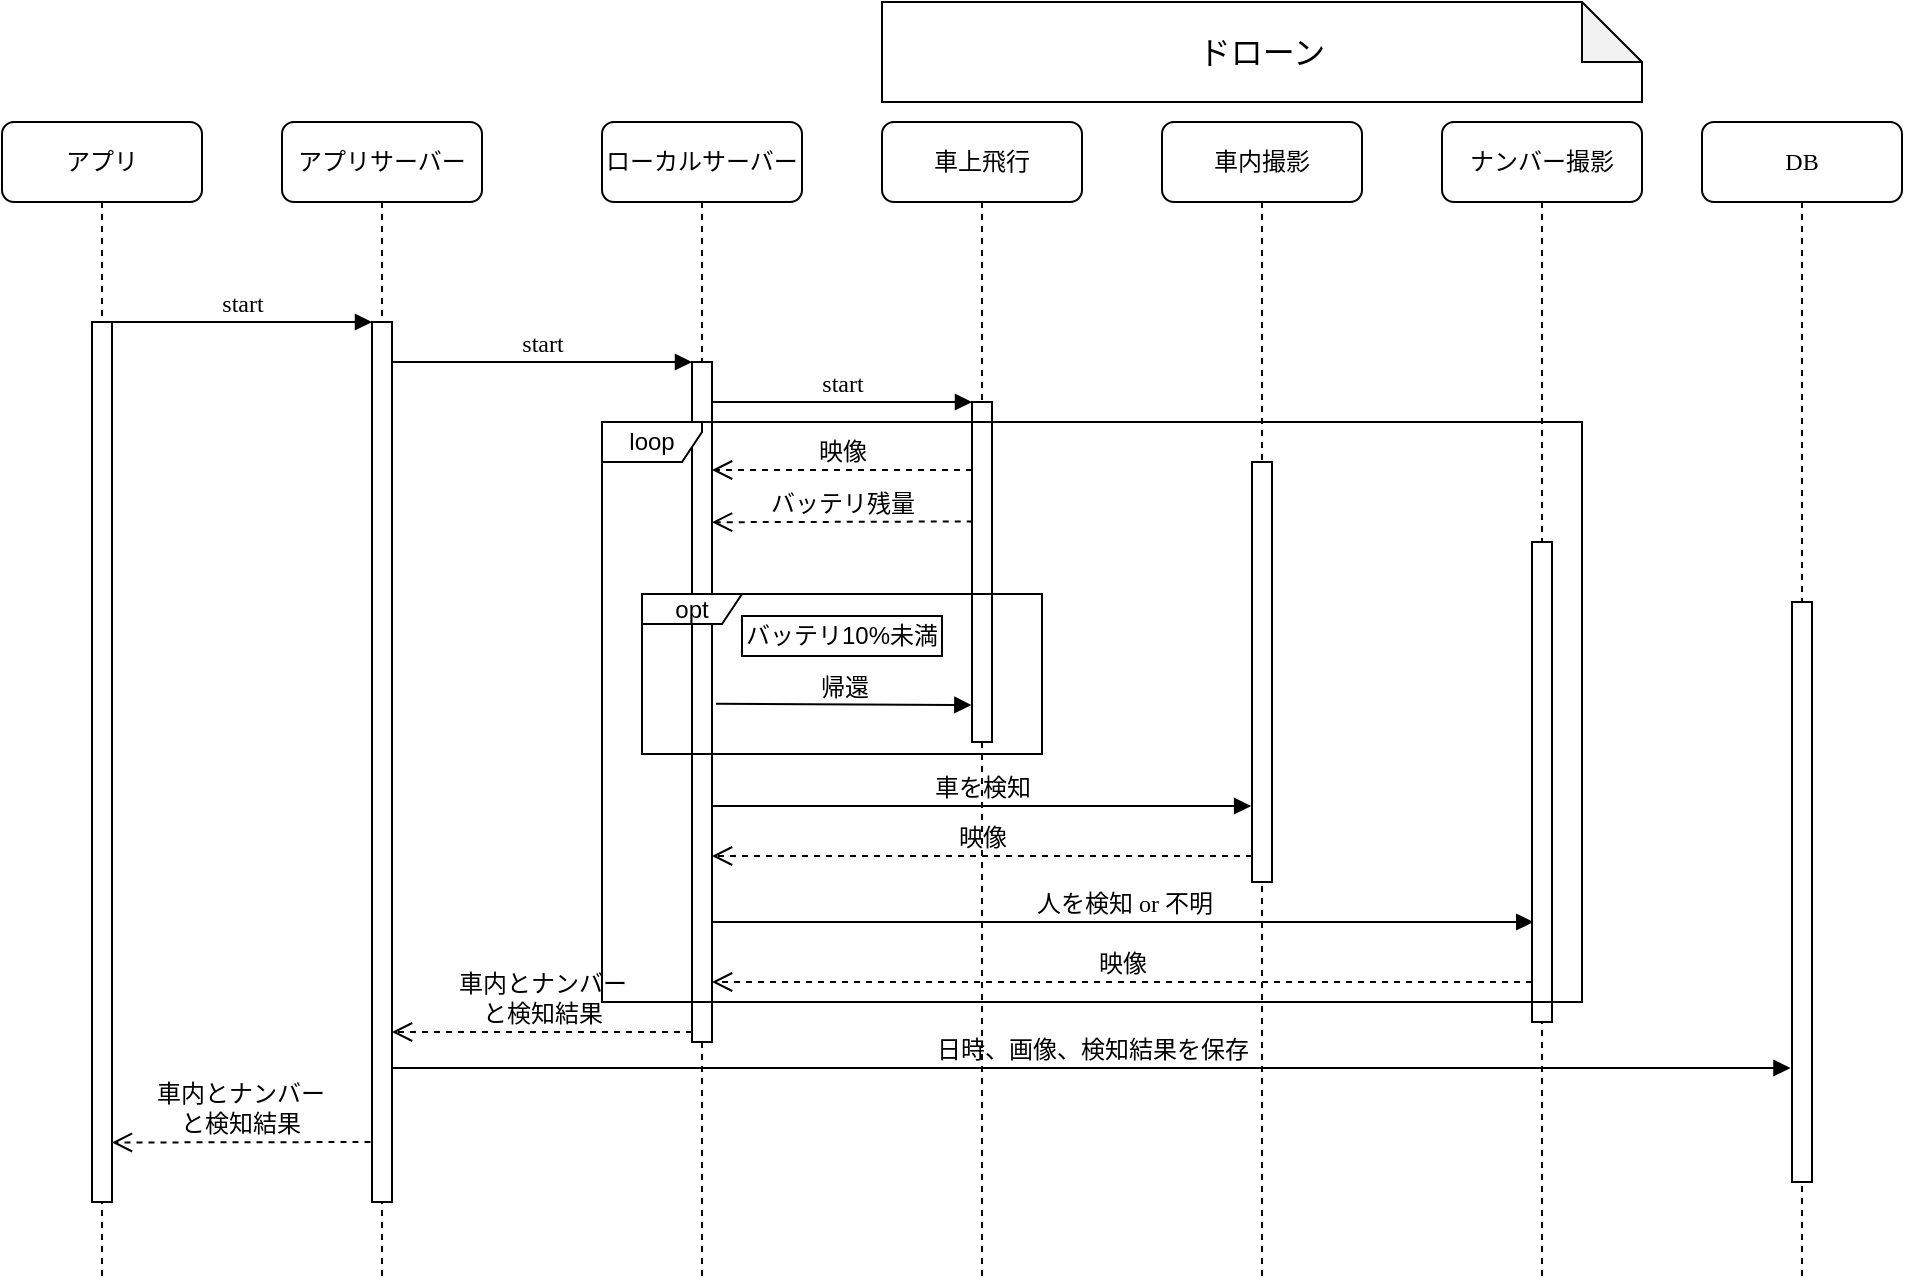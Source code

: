 <mxfile version="21.5.1" type="device">
  <diagram name="Page-1" id="13e1069c-82ec-6db2-03f1-153e76fe0fe0">
    <mxGraphModel dx="1121" dy="738" grid="1" gridSize="10" guides="1" tooltips="1" connect="1" arrows="1" fold="1" page="1" pageScale="1" pageWidth="1100" pageHeight="850" background="none" math="0" shadow="0">
      <root>
        <mxCell id="0" />
        <mxCell id="1" parent="0" />
        <mxCell id="7baba1c4bc27f4b0-4" value="車上飛行" style="shape=umlLifeline;perimeter=lifelinePerimeter;whiteSpace=wrap;html=1;container=1;collapsible=0;recursiveResize=0;outlineConnect=0;rounded=1;shadow=0;comic=0;labelBackgroundColor=none;strokeWidth=1;fontFamily=Verdana;fontSize=12;align=center;" parent="1" vertex="1">
          <mxGeometry x="540" y="80" width="100" height="580" as="geometry" />
        </mxCell>
        <mxCell id="0mvDijD8YFxSyGauLNuo-1" value="バッテリ残量" style="html=1;verticalAlign=bottom;endArrow=open;dashed=1;endSize=8;exitX=0;exitY=0.95;labelBackgroundColor=none;fontFamily=Verdana;fontSize=12;entryX=0.963;entryY=0.702;entryDx=0;entryDy=0;entryPerimeter=0;" edge="1" parent="7baba1c4bc27f4b0-4">
          <mxGeometry relative="1" as="geometry">
            <mxPoint x="-85.0" y="200.12" as="targetPoint" />
            <mxPoint x="45.37" y="199.72" as="sourcePoint" />
          </mxGeometry>
        </mxCell>
        <mxCell id="0mvDijD8YFxSyGauLNuo-6" value="車を検知" style="html=1;verticalAlign=bottom;endArrow=block;labelBackgroundColor=none;fontFamily=Verdana;fontSize=12;edgeStyle=elbowEdgeStyle;elbow=vertical;entryX=-0.044;entryY=0.759;entryDx=0;entryDy=0;entryPerimeter=0;" edge="1" parent="7baba1c4bc27f4b0-4">
          <mxGeometry x="0.001" relative="1" as="geometry">
            <mxPoint x="-85" y="342" as="sourcePoint" />
            <Array as="points">
              <mxPoint x="170" y="342" />
            </Array>
            <mxPoint x="184.56" y="341.39" as="targetPoint" />
            <mxPoint as="offset" />
          </mxGeometry>
        </mxCell>
        <mxCell id="7baba1c4bc27f4b0-16" value="" style="html=1;points=[];perimeter=orthogonalPerimeter;rounded=0;shadow=0;comic=0;labelBackgroundColor=none;strokeWidth=1;fontFamily=Verdana;fontSize=12;align=center;" parent="1" vertex="1">
          <mxGeometry x="585" y="220" width="10" height="170" as="geometry" />
        </mxCell>
        <mxCell id="7baba1c4bc27f4b0-2" value="アプリサーバー" style="shape=umlLifeline;perimeter=lifelinePerimeter;whiteSpace=wrap;html=1;container=1;collapsible=0;recursiveResize=0;outlineConnect=0;rounded=1;shadow=0;comic=0;labelBackgroundColor=none;strokeWidth=1;fontFamily=Verdana;fontSize=12;align=center;" parent="1" vertex="1">
          <mxGeometry x="240" y="80" width="100" height="580" as="geometry" />
        </mxCell>
        <mxCell id="7baba1c4bc27f4b0-10" value="" style="html=1;points=[];perimeter=orthogonalPerimeter;rounded=0;shadow=0;comic=0;labelBackgroundColor=none;strokeWidth=1;fontFamily=Verdana;fontSize=12;align=center;" parent="7baba1c4bc27f4b0-2" vertex="1">
          <mxGeometry x="45" y="100" width="10" height="440" as="geometry" />
        </mxCell>
        <mxCell id="0mvDijD8YFxSyGauLNuo-12" value="車内とナンバー&lt;br&gt;と検知結果" style="html=1;verticalAlign=bottom;endArrow=open;dashed=1;endSize=8;exitX=0;exitY=0.95;labelBackgroundColor=none;fontFamily=Verdana;fontSize=12;entryX=1.075;entryY=0.375;entryDx=0;entryDy=0;entryPerimeter=0;" edge="1" parent="7baba1c4bc27f4b0-2">
          <mxGeometry x="0.004" relative="1" as="geometry">
            <mxPoint x="-85" y="510.26" as="targetPoint" />
            <mxPoint x="44.25" y="510" as="sourcePoint" />
            <mxPoint as="offset" />
          </mxGeometry>
        </mxCell>
        <mxCell id="7baba1c4bc27f4b0-3" value="ローカルサーバー" style="shape=umlLifeline;perimeter=lifelinePerimeter;whiteSpace=wrap;html=1;container=1;collapsible=0;recursiveResize=0;outlineConnect=0;rounded=1;shadow=0;comic=0;labelBackgroundColor=none;strokeWidth=1;fontFamily=Verdana;fontSize=12;align=center;" parent="1" vertex="1">
          <mxGeometry x="400" y="80" width="100" height="580" as="geometry" />
        </mxCell>
        <mxCell id="7baba1c4bc27f4b0-13" value="" style="html=1;points=[];perimeter=orthogonalPerimeter;rounded=0;shadow=0;comic=0;labelBackgroundColor=none;strokeWidth=1;fontFamily=Verdana;fontSize=12;align=center;" parent="7baba1c4bc27f4b0-3" vertex="1">
          <mxGeometry x="45" y="120" width="10" height="340" as="geometry" />
        </mxCell>
        <mxCell id="0mvDijD8YFxSyGauLNuo-3" value="映像" style="html=1;verticalAlign=bottom;endArrow=open;dashed=1;endSize=8;exitX=0;exitY=0.95;labelBackgroundColor=none;fontFamily=Verdana;fontSize=12;entryX=0.963;entryY=0.702;entryDx=0;entryDy=0;entryPerimeter=0;" edge="1" parent="7baba1c4bc27f4b0-3">
          <mxGeometry relative="1" as="geometry">
            <mxPoint x="55" y="174" as="targetPoint" />
            <mxPoint x="185" y="174" as="sourcePoint" />
          </mxGeometry>
        </mxCell>
        <mxCell id="0mvDijD8YFxSyGauLNuo-11" value="車内とナンバー&lt;br&gt;と検知結果" style="html=1;verticalAlign=bottom;endArrow=open;dashed=1;endSize=8;exitX=0;exitY=0.95;labelBackgroundColor=none;fontFamily=Verdana;fontSize=12;" edge="1" parent="7baba1c4bc27f4b0-3">
          <mxGeometry relative="1" as="geometry">
            <mxPoint x="-105.0" y="455" as="targetPoint" />
            <mxPoint x="45" y="455" as="sourcePoint" />
            <mxPoint as="offset" />
          </mxGeometry>
        </mxCell>
        <mxCell id="0mvDijD8YFxSyGauLNuo-24" value="opt" style="shape=umlFrame;whiteSpace=wrap;html=1;pointerEvents=0;width=50;height=15;" vertex="1" parent="7baba1c4bc27f4b0-3">
          <mxGeometry x="20" y="236" width="200" height="80" as="geometry" />
        </mxCell>
        <mxCell id="0mvDijD8YFxSyGauLNuo-25" value="バッテリ10%未満" style="rounded=0;whiteSpace=wrap;html=1;" vertex="1" parent="7baba1c4bc27f4b0-3">
          <mxGeometry x="70" y="247" width="100" height="20" as="geometry" />
        </mxCell>
        <mxCell id="0mvDijD8YFxSyGauLNuo-26" value="帰還" style="html=1;verticalAlign=bottom;endArrow=block;labelBackgroundColor=none;fontFamily=Verdana;fontSize=12;edgeStyle=elbowEdgeStyle;elbow=vertical;exitX=1.027;exitY=0.298;exitDx=0;exitDy=0;exitPerimeter=0;entryX=-0.233;entryY=0.828;entryDx=0;entryDy=0;entryPerimeter=0;" edge="1" parent="7baba1c4bc27f4b0-3">
          <mxGeometry x="-0.0" relative="1" as="geometry">
            <mxPoint x="57" y="290.87" as="sourcePoint" />
            <mxPoint x="184.67" y="291.76" as="targetPoint" />
            <mxPoint as="offset" />
          </mxGeometry>
        </mxCell>
        <mxCell id="7baba1c4bc27f4b0-5" value="車内撮影" style="shape=umlLifeline;perimeter=lifelinePerimeter;whiteSpace=wrap;html=1;container=1;collapsible=0;recursiveResize=0;outlineConnect=0;rounded=1;shadow=0;comic=0;labelBackgroundColor=none;strokeWidth=1;fontFamily=Verdana;fontSize=12;align=center;" parent="1" vertex="1">
          <mxGeometry x="680" y="80" width="100" height="580" as="geometry" />
        </mxCell>
        <mxCell id="0mvDijD8YFxSyGauLNuo-5" value="" style="html=1;points=[];perimeter=orthogonalPerimeter;rounded=0;shadow=0;comic=0;labelBackgroundColor=none;strokeWidth=1;fontFamily=Verdana;fontSize=12;align=center;" vertex="1" parent="7baba1c4bc27f4b0-5">
          <mxGeometry x="45" y="170" width="10" height="210" as="geometry" />
        </mxCell>
        <mxCell id="0mvDijD8YFxSyGauLNuo-10" value="映像" style="html=1;verticalAlign=bottom;endArrow=open;dashed=1;endSize=8;exitX=0;exitY=0.95;labelBackgroundColor=none;fontFamily=Verdana;fontSize=12;" edge="1" parent="7baba1c4bc27f4b0-5" target="7baba1c4bc27f4b0-13">
          <mxGeometry relative="1" as="geometry">
            <mxPoint x="-220" y="430" as="targetPoint" />
            <mxPoint x="185" y="430" as="sourcePoint" />
          </mxGeometry>
        </mxCell>
        <mxCell id="7baba1c4bc27f4b0-6" value="ナンバー撮影" style="shape=umlLifeline;perimeter=lifelinePerimeter;whiteSpace=wrap;html=1;container=1;collapsible=0;recursiveResize=0;outlineConnect=0;rounded=1;shadow=0;comic=0;labelBackgroundColor=none;strokeWidth=1;fontFamily=Verdana;fontSize=12;align=center;" parent="1" vertex="1">
          <mxGeometry x="820" y="80" width="100" height="580" as="geometry" />
        </mxCell>
        <mxCell id="0mvDijD8YFxSyGauLNuo-8" value="" style="html=1;points=[];perimeter=orthogonalPerimeter;rounded=0;shadow=0;comic=0;labelBackgroundColor=none;strokeWidth=1;fontFamily=Verdana;fontSize=12;align=center;" vertex="1" parent="7baba1c4bc27f4b0-6">
          <mxGeometry x="45" y="210" width="10" height="240" as="geometry" />
        </mxCell>
        <mxCell id="7baba1c4bc27f4b0-8" value="アプリ" style="shape=umlLifeline;perimeter=lifelinePerimeter;whiteSpace=wrap;html=1;container=1;collapsible=0;recursiveResize=0;outlineConnect=0;rounded=1;shadow=0;comic=0;labelBackgroundColor=none;strokeWidth=1;fontFamily=Verdana;fontSize=12;align=center;" parent="1" vertex="1">
          <mxGeometry x="100" y="80" width="100" height="580" as="geometry" />
        </mxCell>
        <mxCell id="7baba1c4bc27f4b0-9" value="" style="html=1;points=[];perimeter=orthogonalPerimeter;rounded=0;shadow=0;comic=0;labelBackgroundColor=none;strokeWidth=1;fontFamily=Verdana;fontSize=12;align=center;" parent="7baba1c4bc27f4b0-8" vertex="1">
          <mxGeometry x="45" y="100" width="10" height="440" as="geometry" />
        </mxCell>
        <mxCell id="7baba1c4bc27f4b0-17" value="start" style="html=1;verticalAlign=bottom;endArrow=block;labelBackgroundColor=none;fontFamily=Verdana;fontSize=12;edgeStyle=elbowEdgeStyle;elbow=vertical;" parent="1" source="7baba1c4bc27f4b0-13" target="7baba1c4bc27f4b0-16" edge="1">
          <mxGeometry relative="1" as="geometry">
            <mxPoint x="510" y="220" as="sourcePoint" />
            <Array as="points">
              <mxPoint x="460" y="220" />
            </Array>
          </mxGeometry>
        </mxCell>
        <mxCell id="7baba1c4bc27f4b0-11" value="start" style="html=1;verticalAlign=bottom;endArrow=block;entryX=0;entryY=0;labelBackgroundColor=none;fontFamily=Verdana;fontSize=12;edgeStyle=elbowEdgeStyle;elbow=vertical;" parent="1" source="7baba1c4bc27f4b0-9" target="7baba1c4bc27f4b0-10" edge="1">
          <mxGeometry relative="1" as="geometry">
            <mxPoint x="220" y="190" as="sourcePoint" />
          </mxGeometry>
        </mxCell>
        <mxCell id="7baba1c4bc27f4b0-14" value="start" style="html=1;verticalAlign=bottom;endArrow=block;entryX=0;entryY=0;labelBackgroundColor=none;fontFamily=Verdana;fontSize=12;edgeStyle=elbowEdgeStyle;elbow=vertical;" parent="1" source="7baba1c4bc27f4b0-10" target="7baba1c4bc27f4b0-13" edge="1">
          <mxGeometry relative="1" as="geometry">
            <mxPoint x="370" y="200" as="sourcePoint" />
          </mxGeometry>
        </mxCell>
        <mxCell id="0mvDijD8YFxSyGauLNuo-7" value="映像" style="html=1;verticalAlign=bottom;endArrow=open;dashed=1;endSize=8;exitX=0;exitY=0.95;labelBackgroundColor=none;fontFamily=Verdana;fontSize=12;" edge="1" parent="1">
          <mxGeometry relative="1" as="geometry">
            <mxPoint x="455.0" y="447" as="targetPoint" />
            <mxPoint x="725" y="447" as="sourcePoint" />
          </mxGeometry>
        </mxCell>
        <mxCell id="0mvDijD8YFxSyGauLNuo-9" value="人を検知 or 不明" style="html=1;verticalAlign=bottom;endArrow=block;labelBackgroundColor=none;fontFamily=Verdana;fontSize=12;edgeStyle=elbowEdgeStyle;elbow=vertical;entryX=0.063;entryY=0.795;entryDx=0;entryDy=0;entryPerimeter=0;" edge="1" parent="1" target="0mvDijD8YFxSyGauLNuo-8">
          <mxGeometry x="-0.001" relative="1" as="geometry">
            <mxPoint x="454.5" y="480" as="sourcePoint" />
            <Array as="points">
              <mxPoint x="709.5" y="480" />
            </Array>
            <mxPoint x="860" y="480" as="targetPoint" />
            <mxPoint as="offset" />
          </mxGeometry>
        </mxCell>
        <mxCell id="0mvDijD8YFxSyGauLNuo-13" value="DB" style="shape=umlLifeline;perimeter=lifelinePerimeter;whiteSpace=wrap;html=1;container=1;collapsible=0;recursiveResize=0;outlineConnect=0;rounded=1;shadow=0;comic=0;labelBackgroundColor=none;strokeWidth=1;fontFamily=Verdana;fontSize=12;align=center;" vertex="1" parent="1">
          <mxGeometry x="950" y="80" width="100" height="580" as="geometry" />
        </mxCell>
        <mxCell id="0mvDijD8YFxSyGauLNuo-14" value="" style="html=1;points=[];perimeter=orthogonalPerimeter;rounded=0;shadow=0;comic=0;labelBackgroundColor=none;strokeWidth=1;fontFamily=Verdana;fontSize=12;align=center;" vertex="1" parent="0mvDijD8YFxSyGauLNuo-13">
          <mxGeometry x="45" y="240" width="10" height="290" as="geometry" />
        </mxCell>
        <mxCell id="0mvDijD8YFxSyGauLNuo-15" value="日時、画像、検知結果を保存" style="html=1;verticalAlign=bottom;endArrow=block;labelBackgroundColor=none;fontFamily=Verdana;fontSize=12;edgeStyle=elbowEdgeStyle;elbow=vertical;entryX=-0.076;entryY=0.827;entryDx=0;entryDy=0;entryPerimeter=0;" edge="1" parent="1">
          <mxGeometry x="0.0" relative="1" as="geometry">
            <mxPoint x="295" y="553" as="sourcePoint" />
            <Array as="points">
              <mxPoint x="555" y="553" />
            </Array>
            <mxPoint x="994.24" y="552.83" as="targetPoint" />
            <mxPoint as="offset" />
          </mxGeometry>
        </mxCell>
        <mxCell id="0mvDijD8YFxSyGauLNuo-18" value="&lt;font style=&quot;font-size: 16px;&quot;&gt;ドローン&lt;/font&gt;" style="shape=note;whiteSpace=wrap;html=1;backgroundOutline=1;darkOpacity=0.05;" vertex="1" parent="1">
          <mxGeometry x="540" y="20" width="380" height="50" as="geometry" />
        </mxCell>
        <mxCell id="0mvDijD8YFxSyGauLNuo-27" value="loop" style="shape=umlFrame;whiteSpace=wrap;html=1;pointerEvents=0;width=50;height=20;" vertex="1" parent="1">
          <mxGeometry x="400" y="230" width="490" height="290" as="geometry" />
        </mxCell>
      </root>
    </mxGraphModel>
  </diagram>
</mxfile>
